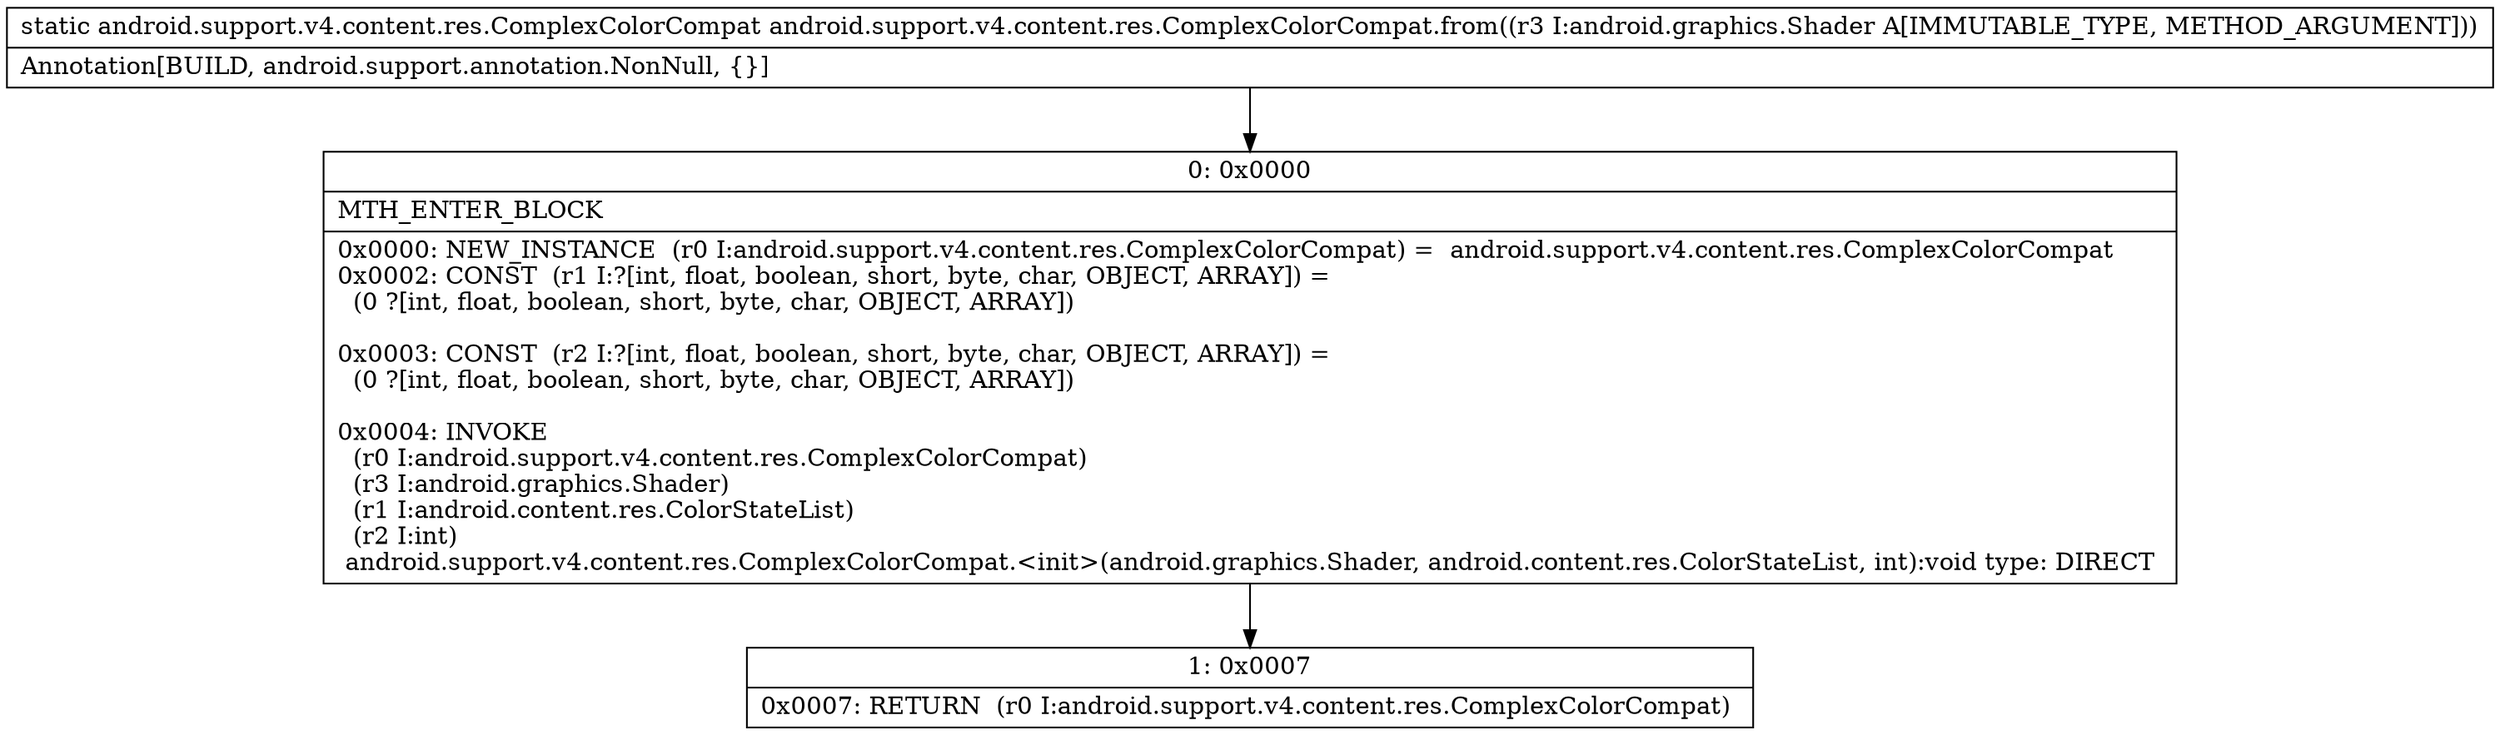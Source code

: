 digraph "CFG forandroid.support.v4.content.res.ComplexColorCompat.from(Landroid\/graphics\/Shader;)Landroid\/support\/v4\/content\/res\/ComplexColorCompat;" {
Node_0 [shape=record,label="{0\:\ 0x0000|MTH_ENTER_BLOCK\l|0x0000: NEW_INSTANCE  (r0 I:android.support.v4.content.res.ComplexColorCompat) =  android.support.v4.content.res.ComplexColorCompat \l0x0002: CONST  (r1 I:?[int, float, boolean, short, byte, char, OBJECT, ARRAY]) = \l  (0 ?[int, float, boolean, short, byte, char, OBJECT, ARRAY])\l \l0x0003: CONST  (r2 I:?[int, float, boolean, short, byte, char, OBJECT, ARRAY]) = \l  (0 ?[int, float, boolean, short, byte, char, OBJECT, ARRAY])\l \l0x0004: INVOKE  \l  (r0 I:android.support.v4.content.res.ComplexColorCompat)\l  (r3 I:android.graphics.Shader)\l  (r1 I:android.content.res.ColorStateList)\l  (r2 I:int)\l android.support.v4.content.res.ComplexColorCompat.\<init\>(android.graphics.Shader, android.content.res.ColorStateList, int):void type: DIRECT \l}"];
Node_1 [shape=record,label="{1\:\ 0x0007|0x0007: RETURN  (r0 I:android.support.v4.content.res.ComplexColorCompat) \l}"];
MethodNode[shape=record,label="{static android.support.v4.content.res.ComplexColorCompat android.support.v4.content.res.ComplexColorCompat.from((r3 I:android.graphics.Shader A[IMMUTABLE_TYPE, METHOD_ARGUMENT]))  | Annotation[BUILD, android.support.annotation.NonNull, \{\}]\l}"];
MethodNode -> Node_0;
Node_0 -> Node_1;
}

